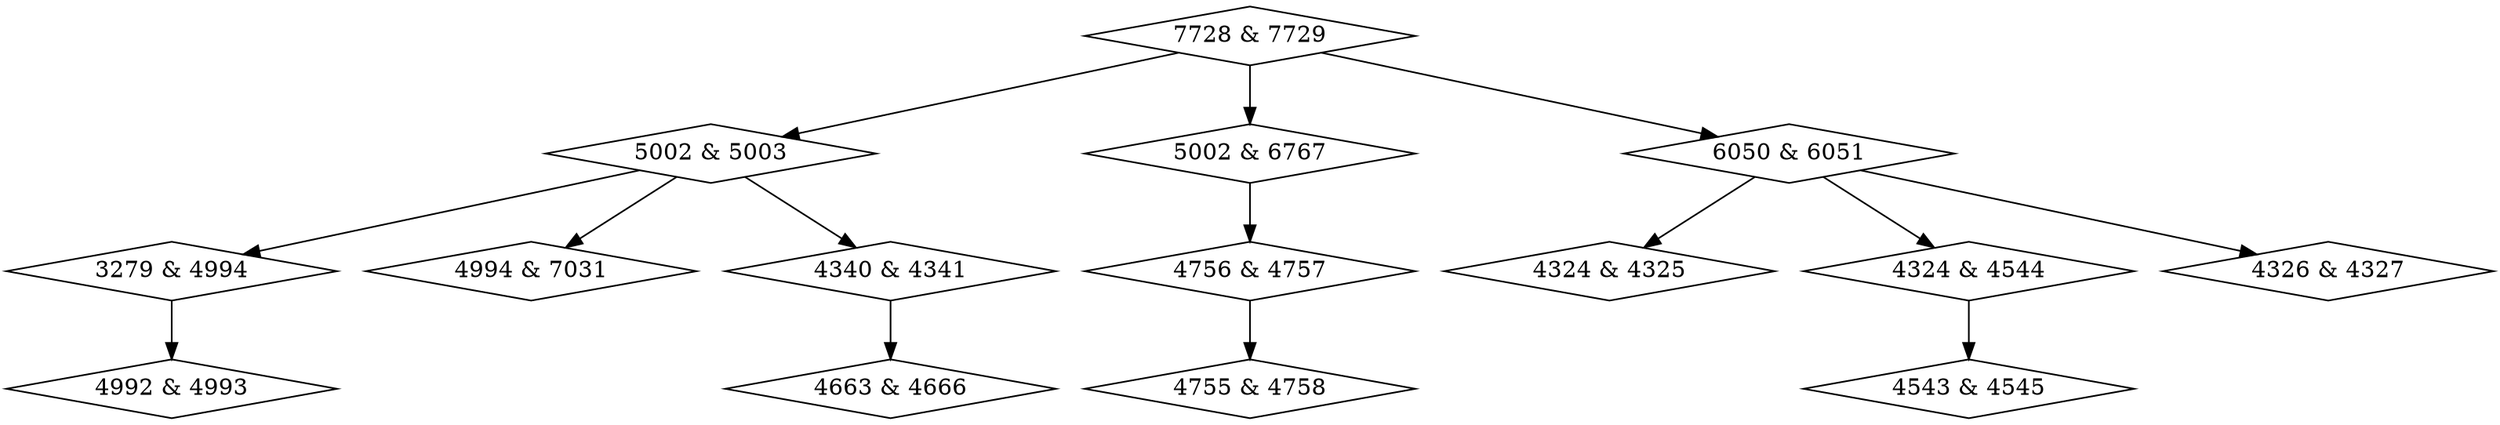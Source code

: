 digraph {
0 [label = "3279 & 4994", shape = diamond];
1 [label = "4994 & 7031", shape = diamond];
2 [label = "4324 & 4325", shape = diamond];
3 [label = "4324 & 4544", shape = diamond];
4 [label = "4326 & 4327", shape = diamond];
5 [label = "4340 & 4341", shape = diamond];
6 [label = "4543 & 4545", shape = diamond];
7 [label = "4663 & 4666", shape = diamond];
8 [label = "4755 & 4758", shape = diamond];
9 [label = "4756 & 4757", shape = diamond];
10 [label = "4992 & 4993", shape = diamond];
11 [label = "5002 & 5003", shape = diamond];
12 [label = "5002 & 6767", shape = diamond];
13 [label = "6050 & 6051", shape = diamond];
14 [label = "7728 & 7729", shape = diamond];
0->10;
3->6;
5->7;
9->8;
11->0;
11->1;
11->5;
12->9;
13->2;
13->3;
13->4;
14->11;
14->12;
14->13;
}
